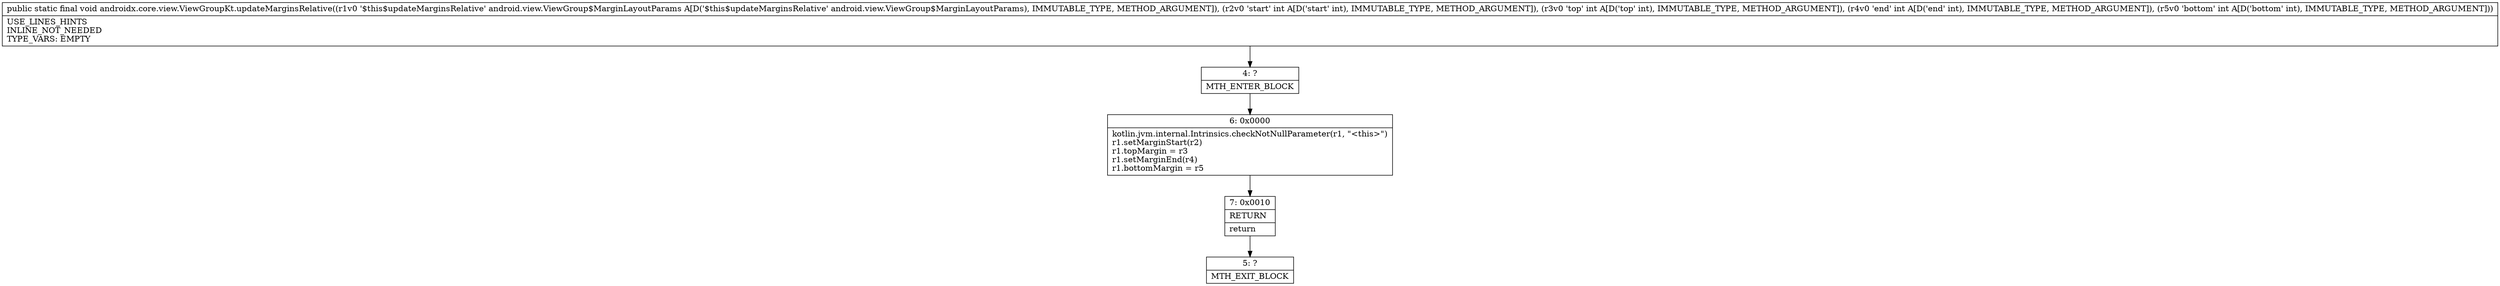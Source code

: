 digraph "CFG forandroidx.core.view.ViewGroupKt.updateMarginsRelative(Landroid\/view\/ViewGroup$MarginLayoutParams;IIII)V" {
Node_4 [shape=record,label="{4\:\ ?|MTH_ENTER_BLOCK\l}"];
Node_6 [shape=record,label="{6\:\ 0x0000|kotlin.jvm.internal.Intrinsics.checkNotNullParameter(r1, \"\<this\>\")\lr1.setMarginStart(r2)\lr1.topMargin = r3\lr1.setMarginEnd(r4)\lr1.bottomMargin = r5\l}"];
Node_7 [shape=record,label="{7\:\ 0x0010|RETURN\l|return\l}"];
Node_5 [shape=record,label="{5\:\ ?|MTH_EXIT_BLOCK\l}"];
MethodNode[shape=record,label="{public static final void androidx.core.view.ViewGroupKt.updateMarginsRelative((r1v0 '$this$updateMarginsRelative' android.view.ViewGroup$MarginLayoutParams A[D('$this$updateMarginsRelative' android.view.ViewGroup$MarginLayoutParams), IMMUTABLE_TYPE, METHOD_ARGUMENT]), (r2v0 'start' int A[D('start' int), IMMUTABLE_TYPE, METHOD_ARGUMENT]), (r3v0 'top' int A[D('top' int), IMMUTABLE_TYPE, METHOD_ARGUMENT]), (r4v0 'end' int A[D('end' int), IMMUTABLE_TYPE, METHOD_ARGUMENT]), (r5v0 'bottom' int A[D('bottom' int), IMMUTABLE_TYPE, METHOD_ARGUMENT]))  | USE_LINES_HINTS\lINLINE_NOT_NEEDED\lTYPE_VARS: EMPTY\l}"];
MethodNode -> Node_4;Node_4 -> Node_6;
Node_6 -> Node_7;
Node_7 -> Node_5;
}

